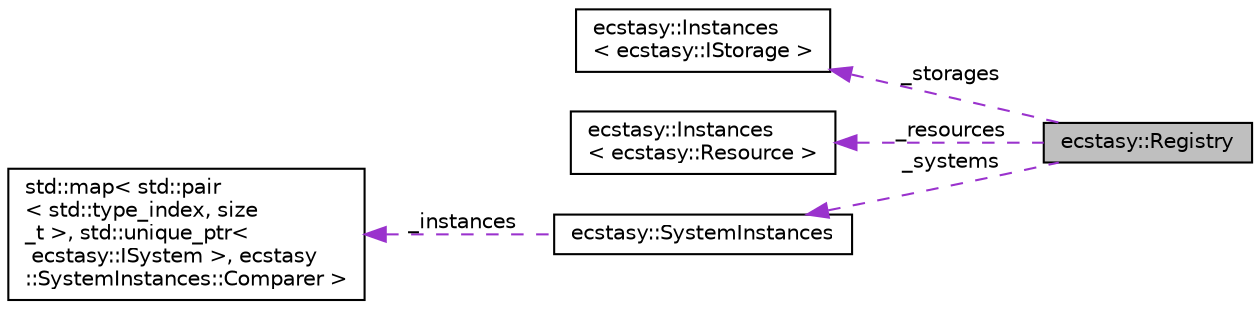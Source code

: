 digraph "ecstasy::Registry"
{
 // LATEX_PDF_SIZE
  edge [fontname="Helvetica",fontsize="10",labelfontname="Helvetica",labelfontsize="10"];
  node [fontname="Helvetica",fontsize="10",shape=record];
  rankdir="LR";
  Node1 [label="ecstasy::Registry",height=0.2,width=0.4,color="black", fillcolor="grey75", style="filled", fontcolor="black",tooltip="Base of an ECS architecture."];
  Node2 -> Node1 [dir="back",color="darkorchid3",fontsize="10",style="dashed",label=" _storages" ,fontname="Helvetica"];
  Node2 [label="ecstasy::Instances\l\< ecstasy::IStorage \>",height=0.2,width=0.4,color="black", fillcolor="white", style="filled",URL="$classecstasy_1_1_instances.html",tooltip=" "];
  Node3 -> Node1 [dir="back",color="darkorchid3",fontsize="10",style="dashed",label=" _resources" ,fontname="Helvetica"];
  Node3 [label="ecstasy::Instances\l\< ecstasy::Resource \>",height=0.2,width=0.4,color="black", fillcolor="white", style="filled",URL="$classecstasy_1_1_instances.html",tooltip=" "];
  Node4 -> Node1 [dir="back",color="darkorchid3",fontsize="10",style="dashed",label=" _systems" ,fontname="Helvetica"];
  Node4 [label="ecstasy::SystemInstances",height=0.2,width=0.4,color="black", fillcolor="white", style="filled",URL="$classecstasy_1_1_system_instances.html",tooltip="Set of instances inheriting from the Base type."];
  Node5 -> Node4 [dir="back",color="darkorchid3",fontsize="10",style="dashed",label=" _instances" ,fontname="Helvetica"];
  Node5 [label="std::map\< std::pair\l\< std::type_index, size\l_t \>, std::unique_ptr\<\l ecstasy::ISystem \>, ecstasy\l::SystemInstances::Comparer \>",height=0.2,width=0.4,color="black", fillcolor="white", style="filled",URL="/home/runner/work/ecstasy/ecstasy/doc/external/cppreference-doxygen-web.tag.xml$cpp/container/map.html",tooltip=" "];
}
